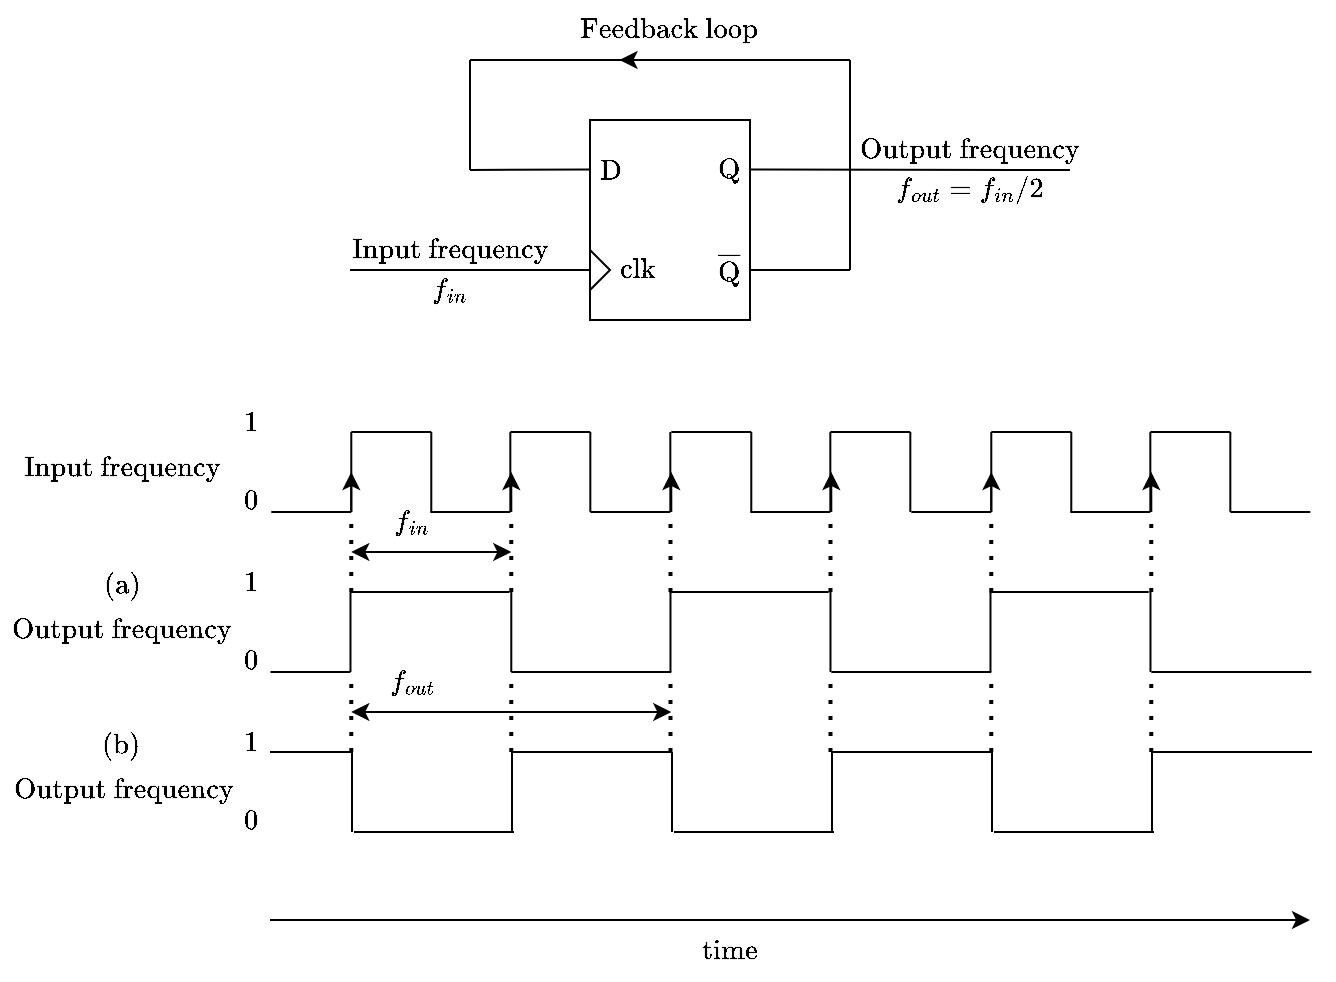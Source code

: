 <mxfile version="24.2.8" type="github">
  <diagram name="Seite-1" id="N6T7R8GPfPuLxDHAY0fQ">
    <mxGraphModel dx="875" dy="443" grid="1" gridSize="10" guides="1" tooltips="1" connect="1" arrows="1" fold="1" page="1" pageScale="1" pageWidth="827" pageHeight="1169" math="1" shadow="0">
      <root>
        <mxCell id="0" />
        <mxCell id="1" parent="0" />
        <mxCell id="-28Fn-hyhFflDtnvuSkC-10" value="" style="rounded=0;whiteSpace=wrap;html=1;" parent="1" vertex="1">
          <mxGeometry x="400" y="120" width="80" height="100" as="geometry" />
        </mxCell>
        <mxCell id="-28Fn-hyhFflDtnvuSkC-5" value="&lt;div&gt;$$\textrm{Q}$$&lt;/div&gt;" style="text;html=1;align=center;verticalAlign=middle;whiteSpace=wrap;rounded=0;" parent="1" vertex="1">
          <mxGeometry x="440" y="130" width="60" height="30" as="geometry" />
        </mxCell>
        <mxCell id="-28Fn-hyhFflDtnvuSkC-6" value="&lt;div&gt;$$\overline{\textrm{Q}}$$&lt;/div&gt;" style="text;html=1;align=center;verticalAlign=middle;whiteSpace=wrap;rounded=0;" parent="1" vertex="1">
          <mxGeometry x="440" y="180" width="60" height="30" as="geometry" />
        </mxCell>
        <mxCell id="-28Fn-hyhFflDtnvuSkC-11" value="" style="triangle;whiteSpace=wrap;html=1;rotation=0;" parent="1" vertex="1">
          <mxGeometry x="400" y="185" width="10" height="20" as="geometry" />
        </mxCell>
        <mxCell id="-28Fn-hyhFflDtnvuSkC-12" value="&lt;div&gt;$$\textrm{clk}$$&lt;/div&gt;" style="text;html=1;align=center;verticalAlign=middle;whiteSpace=wrap;rounded=0;" parent="1" vertex="1">
          <mxGeometry x="394" y="180" width="60" height="30" as="geometry" />
        </mxCell>
        <mxCell id="-28Fn-hyhFflDtnvuSkC-13" value="&lt;div&gt;$$\textrm{D}$$&lt;/div&gt;" style="text;html=1;align=center;verticalAlign=middle;whiteSpace=wrap;rounded=0;" parent="1" vertex="1">
          <mxGeometry x="380" y="130" width="60" height="30" as="geometry" />
        </mxCell>
        <mxCell id="-28Fn-hyhFflDtnvuSkC-14" value="" style="endArrow=none;html=1;rounded=0;" parent="1" edge="1">
          <mxGeometry width="50" height="50" relative="1" as="geometry">
            <mxPoint x="340" y="145" as="sourcePoint" />
            <mxPoint x="400" y="144.76" as="targetPoint" />
          </mxGeometry>
        </mxCell>
        <mxCell id="-28Fn-hyhFflDtnvuSkC-15" value="" style="endArrow=none;html=1;rounded=0;" parent="1" edge="1">
          <mxGeometry width="50" height="50" relative="1" as="geometry">
            <mxPoint x="340" y="90" as="sourcePoint" />
            <mxPoint x="340" y="145" as="targetPoint" />
            <Array as="points" />
          </mxGeometry>
        </mxCell>
        <mxCell id="-28Fn-hyhFflDtnvuSkC-16" value="" style="endArrow=none;html=1;rounded=0;" parent="1" edge="1">
          <mxGeometry width="50" height="50" relative="1" as="geometry">
            <mxPoint x="340" y="90" as="sourcePoint" />
            <mxPoint x="530" y="90" as="targetPoint" />
          </mxGeometry>
        </mxCell>
        <mxCell id="-28Fn-hyhFflDtnvuSkC-18" value="" style="endArrow=none;html=1;rounded=0;" parent="1" edge="1">
          <mxGeometry width="50" height="50" relative="1" as="geometry">
            <mxPoint x="530" y="195" as="sourcePoint" />
            <mxPoint x="530" y="90" as="targetPoint" />
          </mxGeometry>
        </mxCell>
        <mxCell id="-28Fn-hyhFflDtnvuSkC-19" value="" style="endArrow=none;html=1;rounded=0;" parent="1" edge="1">
          <mxGeometry width="50" height="50" relative="1" as="geometry">
            <mxPoint x="480" y="194.95" as="sourcePoint" />
            <mxPoint x="530" y="194.95" as="targetPoint" />
          </mxGeometry>
        </mxCell>
        <mxCell id="-28Fn-hyhFflDtnvuSkC-20" value="" style="endArrow=none;html=1;rounded=0;" parent="1" edge="1">
          <mxGeometry width="50" height="50" relative="1" as="geometry">
            <mxPoint x="280" y="195" as="sourcePoint" />
            <mxPoint x="400" y="195" as="targetPoint" />
          </mxGeometry>
        </mxCell>
        <mxCell id="-28Fn-hyhFflDtnvuSkC-21" value="" style="endArrow=none;html=1;rounded=0;" parent="1" edge="1">
          <mxGeometry width="50" height="50" relative="1" as="geometry">
            <mxPoint x="480" y="144.8" as="sourcePoint" />
            <mxPoint x="640" y="145" as="targetPoint" />
          </mxGeometry>
        </mxCell>
        <mxCell id="-28Fn-hyhFflDtnvuSkC-130" value="" style="group;rotation=-180;" parent="1" vertex="1" connectable="0">
          <mxGeometry x="130" y="440" width="641.28" height="40" as="geometry" />
        </mxCell>
        <mxCell id="-28Fn-hyhFflDtnvuSkC-109" value="" style="endArrow=none;html=1;rounded=0;" parent="-28Fn-hyhFflDtnvuSkC-130" edge="1">
          <mxGeometry width="50" height="50" relative="1" as="geometry">
            <mxPoint x="631" y="-4" as="sourcePoint" />
            <mxPoint x="590" y="-4" as="targetPoint" />
          </mxGeometry>
        </mxCell>
        <mxCell id="-28Fn-hyhFflDtnvuSkC-112" value="" style="endArrow=none;html=1;rounded=0;" parent="-28Fn-hyhFflDtnvuSkC-130" edge="1">
          <mxGeometry width="50" height="50" relative="1" as="geometry">
            <mxPoint x="591" y="-4" as="sourcePoint" />
            <mxPoint x="551" y="-4" as="targetPoint" />
          </mxGeometry>
        </mxCell>
        <mxCell id="-28Fn-hyhFflDtnvuSkC-113" value="" style="endArrow=none;html=1;rounded=0;" parent="-28Fn-hyhFflDtnvuSkC-130" edge="1">
          <mxGeometry width="50" height="50" relative="1" as="geometry">
            <mxPoint x="551" y="-4" as="sourcePoint" />
            <mxPoint x="551" y="36" as="targetPoint" />
          </mxGeometry>
        </mxCell>
        <mxCell id="-28Fn-hyhFflDtnvuSkC-114" value="" style="endArrow=none;html=1;rounded=0;" parent="-28Fn-hyhFflDtnvuSkC-130" edge="1">
          <mxGeometry width="50" height="50" relative="1" as="geometry">
            <mxPoint x="552" y="36" as="sourcePoint" />
            <mxPoint x="512" y="36" as="targetPoint" />
          </mxGeometry>
        </mxCell>
        <mxCell id="-28Fn-hyhFflDtnvuSkC-115" value="" style="endArrow=none;html=1;rounded=0;" parent="-28Fn-hyhFflDtnvuSkC-130" edge="1">
          <mxGeometry width="50" height="50" relative="1" as="geometry">
            <mxPoint x="471" y="36" as="sourcePoint" />
            <mxPoint x="471" y="-4" as="targetPoint" />
          </mxGeometry>
        </mxCell>
        <mxCell id="-28Fn-hyhFflDtnvuSkC-116" value="" style="endArrow=none;html=1;rounded=0;" parent="-28Fn-hyhFflDtnvuSkC-130" edge="1">
          <mxGeometry width="50" height="50" relative="1" as="geometry">
            <mxPoint x="512" y="36" as="sourcePoint" />
            <mxPoint x="472" y="36" as="targetPoint" />
          </mxGeometry>
        </mxCell>
        <mxCell id="-28Fn-hyhFflDtnvuSkC-117" value="" style="endArrow=none;html=1;rounded=0;" parent="-28Fn-hyhFflDtnvuSkC-130" edge="1">
          <mxGeometry width="50" height="50" relative="1" as="geometry">
            <mxPoint x="471" y="-4" as="sourcePoint" />
            <mxPoint x="430" y="-4" as="targetPoint" />
          </mxGeometry>
        </mxCell>
        <mxCell id="-28Fn-hyhFflDtnvuSkC-118" value="" style="endArrow=none;html=1;rounded=0;" parent="-28Fn-hyhFflDtnvuSkC-130" edge="1">
          <mxGeometry width="50" height="50" relative="1" as="geometry">
            <mxPoint x="431" y="-4" as="sourcePoint" />
            <mxPoint x="391" y="-4" as="targetPoint" />
          </mxGeometry>
        </mxCell>
        <mxCell id="-28Fn-hyhFflDtnvuSkC-119" value="" style="endArrow=none;html=1;rounded=0;" parent="-28Fn-hyhFflDtnvuSkC-130" edge="1">
          <mxGeometry width="50" height="50" relative="1" as="geometry">
            <mxPoint x="391" y="-4" as="sourcePoint" />
            <mxPoint x="391" y="36" as="targetPoint" />
          </mxGeometry>
        </mxCell>
        <mxCell id="-28Fn-hyhFflDtnvuSkC-120" value="" style="endArrow=none;html=1;rounded=0;" parent="-28Fn-hyhFflDtnvuSkC-130" edge="1">
          <mxGeometry width="50" height="50" relative="1" as="geometry">
            <mxPoint x="392" y="36" as="sourcePoint" />
            <mxPoint x="352" y="36" as="targetPoint" />
          </mxGeometry>
        </mxCell>
        <mxCell id="-28Fn-hyhFflDtnvuSkC-121" value="" style="endArrow=none;html=1;rounded=0;" parent="-28Fn-hyhFflDtnvuSkC-130" edge="1">
          <mxGeometry width="50" height="50" relative="1" as="geometry">
            <mxPoint x="311" y="36" as="sourcePoint" />
            <mxPoint x="311" y="-4" as="targetPoint" />
          </mxGeometry>
        </mxCell>
        <mxCell id="-28Fn-hyhFflDtnvuSkC-122" value="" style="endArrow=none;html=1;rounded=0;" parent="-28Fn-hyhFflDtnvuSkC-130" edge="1">
          <mxGeometry width="50" height="50" relative="1" as="geometry">
            <mxPoint x="352" y="36" as="sourcePoint" />
            <mxPoint x="312" y="36" as="targetPoint" />
          </mxGeometry>
        </mxCell>
        <mxCell id="-28Fn-hyhFflDtnvuSkC-123" value="" style="endArrow=none;html=1;rounded=0;" parent="-28Fn-hyhFflDtnvuSkC-130" edge="1">
          <mxGeometry width="50" height="50" relative="1" as="geometry">
            <mxPoint x="311" y="-4" as="sourcePoint" />
            <mxPoint x="270" y="-4" as="targetPoint" />
          </mxGeometry>
        </mxCell>
        <mxCell id="-28Fn-hyhFflDtnvuSkC-124" value="" style="endArrow=none;html=1;rounded=0;" parent="-28Fn-hyhFflDtnvuSkC-130" edge="1">
          <mxGeometry width="50" height="50" relative="1" as="geometry">
            <mxPoint x="271" y="-4" as="sourcePoint" />
            <mxPoint x="231" y="-4" as="targetPoint" />
          </mxGeometry>
        </mxCell>
        <mxCell id="-28Fn-hyhFflDtnvuSkC-125" value="" style="endArrow=none;html=1;rounded=0;" parent="-28Fn-hyhFflDtnvuSkC-130" edge="1">
          <mxGeometry width="50" height="50" relative="1" as="geometry">
            <mxPoint x="231" y="-4" as="sourcePoint" />
            <mxPoint x="231" y="36" as="targetPoint" />
          </mxGeometry>
        </mxCell>
        <mxCell id="-28Fn-hyhFflDtnvuSkC-126" value="" style="endArrow=none;html=1;rounded=0;" parent="-28Fn-hyhFflDtnvuSkC-130" edge="1">
          <mxGeometry width="50" height="50" relative="1" as="geometry">
            <mxPoint x="232" y="36" as="sourcePoint" />
            <mxPoint x="192" y="36" as="targetPoint" />
          </mxGeometry>
        </mxCell>
        <mxCell id="-28Fn-hyhFflDtnvuSkC-127" value="" style="endArrow=none;html=1;rounded=0;" parent="-28Fn-hyhFflDtnvuSkC-130" edge="1">
          <mxGeometry width="50" height="50" relative="1" as="geometry">
            <mxPoint x="151" y="36" as="sourcePoint" />
            <mxPoint x="151" y="-4" as="targetPoint" />
          </mxGeometry>
        </mxCell>
        <mxCell id="-28Fn-hyhFflDtnvuSkC-128" value="" style="endArrow=none;html=1;rounded=0;" parent="-28Fn-hyhFflDtnvuSkC-130" edge="1">
          <mxGeometry width="50" height="50" relative="1" as="geometry">
            <mxPoint x="192" y="36" as="sourcePoint" />
            <mxPoint x="152" y="36" as="targetPoint" />
          </mxGeometry>
        </mxCell>
        <mxCell id="-28Fn-hyhFflDtnvuSkC-129" value="" style="endArrow=none;html=1;rounded=0;" parent="-28Fn-hyhFflDtnvuSkC-130" edge="1">
          <mxGeometry width="50" height="50" relative="1" as="geometry">
            <mxPoint x="151" y="-4" as="sourcePoint" />
            <mxPoint x="110" y="-4" as="targetPoint" />
          </mxGeometry>
        </mxCell>
        <mxCell id="-28Fn-hyhFflDtnvuSkC-22" value="" style="endArrow=none;html=1;rounded=0;" parent="-28Fn-hyhFflDtnvuSkC-130" edge="1">
          <mxGeometry width="50" height="50" relative="1" as="geometry">
            <mxPoint x="150.64" y="-124" as="sourcePoint" />
            <mxPoint x="150.64" y="-164" as="targetPoint" />
          </mxGeometry>
        </mxCell>
        <mxCell id="-28Fn-hyhFflDtnvuSkC-23" value="" style="endArrow=none;html=1;rounded=0;" parent="-28Fn-hyhFflDtnvuSkC-130" edge="1">
          <mxGeometry width="50" height="50" relative="1" as="geometry">
            <mxPoint x="150.64" y="-164" as="sourcePoint" />
            <mxPoint x="190.64" y="-164" as="targetPoint" />
          </mxGeometry>
        </mxCell>
        <mxCell id="-28Fn-hyhFflDtnvuSkC-24" value="" style="endArrow=none;html=1;rounded=0;" parent="-28Fn-hyhFflDtnvuSkC-130" edge="1">
          <mxGeometry width="50" height="50" relative="1" as="geometry">
            <mxPoint x="190.64" y="-164" as="sourcePoint" />
            <mxPoint x="190.64" y="-124" as="targetPoint" />
          </mxGeometry>
        </mxCell>
        <mxCell id="-28Fn-hyhFflDtnvuSkC-30" value="" style="endArrow=none;html=1;rounded=0;" parent="-28Fn-hyhFflDtnvuSkC-130" edge="1">
          <mxGeometry width="50" height="50" relative="1" as="geometry">
            <mxPoint x="230.16" y="-124" as="sourcePoint" />
            <mxPoint x="230.16" y="-164" as="targetPoint" />
          </mxGeometry>
        </mxCell>
        <mxCell id="-28Fn-hyhFflDtnvuSkC-31" value="" style="endArrow=none;html=1;rounded=0;" parent="-28Fn-hyhFflDtnvuSkC-130" edge="1">
          <mxGeometry width="50" height="50" relative="1" as="geometry">
            <mxPoint x="230.16" y="-164" as="sourcePoint" />
            <mxPoint x="270.16" y="-164" as="targetPoint" />
          </mxGeometry>
        </mxCell>
        <mxCell id="-28Fn-hyhFflDtnvuSkC-32" value="" style="endArrow=none;html=1;rounded=0;" parent="-28Fn-hyhFflDtnvuSkC-130" edge="1">
          <mxGeometry width="50" height="50" relative="1" as="geometry">
            <mxPoint x="270.16" y="-164" as="sourcePoint" />
            <mxPoint x="270.16" y="-124" as="targetPoint" />
          </mxGeometry>
        </mxCell>
        <mxCell id="-28Fn-hyhFflDtnvuSkC-33" value="" style="endArrow=none;html=1;rounded=0;" parent="-28Fn-hyhFflDtnvuSkC-130" edge="1">
          <mxGeometry width="50" height="50" relative="1" as="geometry">
            <mxPoint x="270.16" y="-124" as="sourcePoint" />
            <mxPoint x="310.16" y="-124" as="targetPoint" />
          </mxGeometry>
        </mxCell>
        <mxCell id="-28Fn-hyhFflDtnvuSkC-34" value="" style="endArrow=none;html=1;rounded=0;" parent="-28Fn-hyhFflDtnvuSkC-130" edge="1">
          <mxGeometry width="50" height="50" relative="1" as="geometry">
            <mxPoint x="310.16" y="-124" as="sourcePoint" />
            <mxPoint x="310.16" y="-164" as="targetPoint" />
          </mxGeometry>
        </mxCell>
        <mxCell id="-28Fn-hyhFflDtnvuSkC-35" value="" style="endArrow=none;html=1;rounded=0;" parent="-28Fn-hyhFflDtnvuSkC-130" edge="1">
          <mxGeometry width="50" height="50" relative="1" as="geometry">
            <mxPoint x="190.16" y="-124" as="sourcePoint" />
            <mxPoint x="230.16" y="-124" as="targetPoint" />
          </mxGeometry>
        </mxCell>
        <mxCell id="-28Fn-hyhFflDtnvuSkC-40" value="" style="endArrow=none;html=1;rounded=0;" parent="-28Fn-hyhFflDtnvuSkC-130" edge="1">
          <mxGeometry width="50" height="50" relative="1" as="geometry">
            <mxPoint x="110.64" y="-124" as="sourcePoint" />
            <mxPoint x="150.64" y="-124" as="targetPoint" />
          </mxGeometry>
        </mxCell>
        <mxCell id="-28Fn-hyhFflDtnvuSkC-41" value="" style="endArrow=none;html=1;rounded=0;" parent="-28Fn-hyhFflDtnvuSkC-130" edge="1">
          <mxGeometry width="50" height="50" relative="1" as="geometry">
            <mxPoint x="310.64" y="-164" as="sourcePoint" />
            <mxPoint x="350.64" y="-164" as="targetPoint" />
          </mxGeometry>
        </mxCell>
        <mxCell id="-28Fn-hyhFflDtnvuSkC-42" value="" style="endArrow=none;html=1;rounded=0;" parent="-28Fn-hyhFflDtnvuSkC-130" edge="1">
          <mxGeometry width="50" height="50" relative="1" as="geometry">
            <mxPoint x="350.64" y="-164" as="sourcePoint" />
            <mxPoint x="350.64" y="-124" as="targetPoint" />
          </mxGeometry>
        </mxCell>
        <mxCell id="-28Fn-hyhFflDtnvuSkC-43" value="" style="endArrow=none;html=1;rounded=0;" parent="-28Fn-hyhFflDtnvuSkC-130" edge="1">
          <mxGeometry width="50" height="50" relative="1" as="geometry">
            <mxPoint x="390.16" y="-124" as="sourcePoint" />
            <mxPoint x="390.16" y="-164" as="targetPoint" />
          </mxGeometry>
        </mxCell>
        <mxCell id="-28Fn-hyhFflDtnvuSkC-44" value="" style="endArrow=none;html=1;rounded=0;" parent="-28Fn-hyhFflDtnvuSkC-130" edge="1">
          <mxGeometry width="50" height="50" relative="1" as="geometry">
            <mxPoint x="390.16" y="-164" as="sourcePoint" />
            <mxPoint x="430.16" y="-164" as="targetPoint" />
          </mxGeometry>
        </mxCell>
        <mxCell id="-28Fn-hyhFflDtnvuSkC-45" value="" style="endArrow=none;html=1;rounded=0;" parent="-28Fn-hyhFflDtnvuSkC-130" edge="1">
          <mxGeometry width="50" height="50" relative="1" as="geometry">
            <mxPoint x="430.16" y="-164" as="sourcePoint" />
            <mxPoint x="430.16" y="-124" as="targetPoint" />
          </mxGeometry>
        </mxCell>
        <mxCell id="-28Fn-hyhFflDtnvuSkC-46" value="" style="endArrow=none;html=1;rounded=0;" parent="-28Fn-hyhFflDtnvuSkC-130" edge="1">
          <mxGeometry width="50" height="50" relative="1" as="geometry">
            <mxPoint x="350.16" y="-124" as="sourcePoint" />
            <mxPoint x="390.16" y="-124" as="targetPoint" />
          </mxGeometry>
        </mxCell>
        <mxCell id="-28Fn-hyhFflDtnvuSkC-47" value="" style="endArrow=none;html=1;rounded=0;" parent="-28Fn-hyhFflDtnvuSkC-130" edge="1">
          <mxGeometry width="50" height="50" relative="1" as="geometry">
            <mxPoint x="470.64" y="-124" as="sourcePoint" />
            <mxPoint x="470.64" y="-164" as="targetPoint" />
          </mxGeometry>
        </mxCell>
        <mxCell id="-28Fn-hyhFflDtnvuSkC-48" value="" style="endArrow=none;html=1;rounded=0;" parent="-28Fn-hyhFflDtnvuSkC-130" edge="1">
          <mxGeometry width="50" height="50" relative="1" as="geometry">
            <mxPoint x="470.64" y="-164" as="sourcePoint" />
            <mxPoint x="510.64" y="-164" as="targetPoint" />
          </mxGeometry>
        </mxCell>
        <mxCell id="-28Fn-hyhFflDtnvuSkC-49" value="" style="endArrow=none;html=1;rounded=0;" parent="-28Fn-hyhFflDtnvuSkC-130" edge="1">
          <mxGeometry width="50" height="50" relative="1" as="geometry">
            <mxPoint x="510.64" y="-164" as="sourcePoint" />
            <mxPoint x="510.64" y="-124" as="targetPoint" />
          </mxGeometry>
        </mxCell>
        <mxCell id="-28Fn-hyhFflDtnvuSkC-50" value="" style="endArrow=none;html=1;rounded=0;" parent="-28Fn-hyhFflDtnvuSkC-130" edge="1">
          <mxGeometry width="50" height="50" relative="1" as="geometry">
            <mxPoint x="550.16" y="-124" as="sourcePoint" />
            <mxPoint x="550.16" y="-164" as="targetPoint" />
          </mxGeometry>
        </mxCell>
        <mxCell id="-28Fn-hyhFflDtnvuSkC-51" value="" style="endArrow=none;html=1;rounded=0;" parent="-28Fn-hyhFflDtnvuSkC-130" edge="1">
          <mxGeometry width="50" height="50" relative="1" as="geometry">
            <mxPoint x="550.16" y="-164" as="sourcePoint" />
            <mxPoint x="590.16" y="-164" as="targetPoint" />
          </mxGeometry>
        </mxCell>
        <mxCell id="-28Fn-hyhFflDtnvuSkC-52" value="" style="endArrow=none;html=1;rounded=0;" parent="-28Fn-hyhFflDtnvuSkC-130" edge="1">
          <mxGeometry width="50" height="50" relative="1" as="geometry">
            <mxPoint x="590.16" y="-164" as="sourcePoint" />
            <mxPoint x="590.16" y="-124" as="targetPoint" />
          </mxGeometry>
        </mxCell>
        <mxCell id="-28Fn-hyhFflDtnvuSkC-53" value="" style="endArrow=none;html=1;rounded=0;" parent="-28Fn-hyhFflDtnvuSkC-130" edge="1">
          <mxGeometry width="50" height="50" relative="1" as="geometry">
            <mxPoint x="590.16" y="-124" as="sourcePoint" />
            <mxPoint x="630.16" y="-124" as="targetPoint" />
          </mxGeometry>
        </mxCell>
        <mxCell id="-28Fn-hyhFflDtnvuSkC-55" value="" style="endArrow=none;html=1;rounded=0;" parent="-28Fn-hyhFflDtnvuSkC-130" edge="1">
          <mxGeometry width="50" height="50" relative="1" as="geometry">
            <mxPoint x="510.16" y="-124" as="sourcePoint" />
            <mxPoint x="550.16" y="-124" as="targetPoint" />
          </mxGeometry>
        </mxCell>
        <mxCell id="-28Fn-hyhFflDtnvuSkC-56" value="" style="endArrow=none;html=1;rounded=0;" parent="-28Fn-hyhFflDtnvuSkC-130" edge="1">
          <mxGeometry width="50" height="50" relative="1" as="geometry">
            <mxPoint x="430.64" y="-124" as="sourcePoint" />
            <mxPoint x="470.64" y="-124" as="targetPoint" />
          </mxGeometry>
        </mxCell>
        <mxCell id="-28Fn-hyhFflDtnvuSkC-63" value="" style="endArrow=classic;html=1;rounded=0;" parent="-28Fn-hyhFflDtnvuSkC-130" edge="1">
          <mxGeometry width="50" height="50" relative="1" as="geometry">
            <mxPoint x="150.64" y="-124" as="sourcePoint" />
            <mxPoint x="150.64" y="-144" as="targetPoint" />
          </mxGeometry>
        </mxCell>
        <mxCell id="-28Fn-hyhFflDtnvuSkC-64" value="" style="endArrow=classic;html=1;rounded=0;" parent="-28Fn-hyhFflDtnvuSkC-130" edge="1">
          <mxGeometry width="50" height="50" relative="1" as="geometry">
            <mxPoint x="230.64" y="-124" as="sourcePoint" />
            <mxPoint x="230.64" y="-144" as="targetPoint" />
          </mxGeometry>
        </mxCell>
        <mxCell id="-28Fn-hyhFflDtnvuSkC-65" value="" style="endArrow=classic;html=1;rounded=0;" parent="-28Fn-hyhFflDtnvuSkC-130" edge="1">
          <mxGeometry width="50" height="50" relative="1" as="geometry">
            <mxPoint x="310.64" y="-124" as="sourcePoint" />
            <mxPoint x="310.64" y="-144" as="targetPoint" />
          </mxGeometry>
        </mxCell>
        <mxCell id="-28Fn-hyhFflDtnvuSkC-66" value="" style="endArrow=classic;html=1;rounded=0;" parent="-28Fn-hyhFflDtnvuSkC-130" edge="1">
          <mxGeometry width="50" height="50" relative="1" as="geometry">
            <mxPoint x="390.64" y="-124" as="sourcePoint" />
            <mxPoint x="390.64" y="-144" as="targetPoint" />
          </mxGeometry>
        </mxCell>
        <mxCell id="-28Fn-hyhFflDtnvuSkC-67" value="" style="endArrow=classic;html=1;rounded=0;" parent="-28Fn-hyhFflDtnvuSkC-130" edge="1">
          <mxGeometry width="50" height="50" relative="1" as="geometry">
            <mxPoint x="470.64" y="-124" as="sourcePoint" />
            <mxPoint x="470.64" y="-144" as="targetPoint" />
          </mxGeometry>
        </mxCell>
        <mxCell id="-28Fn-hyhFflDtnvuSkC-68" value="" style="endArrow=classic;html=1;rounded=0;" parent="-28Fn-hyhFflDtnvuSkC-130" edge="1">
          <mxGeometry width="50" height="50" relative="1" as="geometry">
            <mxPoint x="550.64" y="-124" as="sourcePoint" />
            <mxPoint x="550.64" y="-144" as="targetPoint" />
          </mxGeometry>
        </mxCell>
        <mxCell id="-28Fn-hyhFflDtnvuSkC-70" value="" style="endArrow=none;html=1;rounded=0;" parent="-28Fn-hyhFflDtnvuSkC-130" edge="1">
          <mxGeometry width="50" height="50" relative="1" as="geometry">
            <mxPoint x="150.24" y="-44" as="sourcePoint" />
            <mxPoint x="150.24" y="-84" as="targetPoint" />
          </mxGeometry>
        </mxCell>
        <mxCell id="-28Fn-hyhFflDtnvuSkC-71" value="" style="endArrow=none;html=1;rounded=0;" parent="-28Fn-hyhFflDtnvuSkC-130" edge="1">
          <mxGeometry width="50" height="50" relative="1" as="geometry">
            <mxPoint x="150.24" y="-84" as="sourcePoint" />
            <mxPoint x="190.24" y="-84" as="targetPoint" />
          </mxGeometry>
        </mxCell>
        <mxCell id="-28Fn-hyhFflDtnvuSkC-75" value="" style="endArrow=none;html=1;rounded=0;" parent="-28Fn-hyhFflDtnvuSkC-130" edge="1">
          <mxGeometry width="50" height="50" relative="1" as="geometry">
            <mxPoint x="230.64" y="-84" as="sourcePoint" />
            <mxPoint x="230.64" y="-44" as="targetPoint" />
          </mxGeometry>
        </mxCell>
        <mxCell id="-28Fn-hyhFflDtnvuSkC-76" value="" style="endArrow=none;html=1;rounded=0;" parent="-28Fn-hyhFflDtnvuSkC-130" edge="1">
          <mxGeometry width="50" height="50" relative="1" as="geometry">
            <mxPoint x="230.64" y="-44" as="sourcePoint" />
            <mxPoint x="271.52" y="-44" as="targetPoint" />
          </mxGeometry>
        </mxCell>
        <mxCell id="-28Fn-hyhFflDtnvuSkC-78" value="" style="endArrow=none;html=1;rounded=0;" parent="-28Fn-hyhFflDtnvuSkC-130" edge="1">
          <mxGeometry width="50" height="50" relative="1" as="geometry">
            <mxPoint x="189.76" y="-84" as="sourcePoint" />
            <mxPoint x="229.76" y="-84" as="targetPoint" />
          </mxGeometry>
        </mxCell>
        <mxCell id="-28Fn-hyhFflDtnvuSkC-79" value="" style="endArrow=none;html=1;rounded=0;" parent="-28Fn-hyhFflDtnvuSkC-130" edge="1">
          <mxGeometry width="50" height="50" relative="1" as="geometry">
            <mxPoint x="110.24" y="-44" as="sourcePoint" />
            <mxPoint x="150.24" y="-44" as="targetPoint" />
          </mxGeometry>
        </mxCell>
        <mxCell id="-28Fn-hyhFflDtnvuSkC-80" value="" style="endArrow=none;html=1;rounded=0;" parent="-28Fn-hyhFflDtnvuSkC-130" edge="1">
          <mxGeometry width="50" height="50" relative="1" as="geometry">
            <mxPoint x="270.64" y="-44" as="sourcePoint" />
            <mxPoint x="310.64" y="-44" as="targetPoint" />
          </mxGeometry>
        </mxCell>
        <mxCell id="-28Fn-hyhFflDtnvuSkC-82" value="" style="endArrow=none;html=1;rounded=0;" parent="-28Fn-hyhFflDtnvuSkC-130" edge="1">
          <mxGeometry width="50" height="50" relative="1" as="geometry">
            <mxPoint x="310.24" y="-44" as="sourcePoint" />
            <mxPoint x="310.24" y="-84" as="targetPoint" />
          </mxGeometry>
        </mxCell>
        <mxCell id="-28Fn-hyhFflDtnvuSkC-89" value="" style="endArrow=none;html=1;rounded=0;" parent="-28Fn-hyhFflDtnvuSkC-130" edge="1">
          <mxGeometry width="50" height="50" relative="1" as="geometry">
            <mxPoint x="309.84" y="-84" as="sourcePoint" />
            <mxPoint x="349.84" y="-84" as="targetPoint" />
          </mxGeometry>
        </mxCell>
        <mxCell id="-28Fn-hyhFflDtnvuSkC-90" value="" style="endArrow=none;html=1;rounded=0;" parent="-28Fn-hyhFflDtnvuSkC-130" edge="1">
          <mxGeometry width="50" height="50" relative="1" as="geometry">
            <mxPoint x="390.24" y="-84" as="sourcePoint" />
            <mxPoint x="390.24" y="-44" as="targetPoint" />
          </mxGeometry>
        </mxCell>
        <mxCell id="-28Fn-hyhFflDtnvuSkC-91" value="" style="endArrow=none;html=1;rounded=0;" parent="-28Fn-hyhFflDtnvuSkC-130" edge="1">
          <mxGeometry width="50" height="50" relative="1" as="geometry">
            <mxPoint x="349.36" y="-84" as="sourcePoint" />
            <mxPoint x="389.36" y="-84" as="targetPoint" />
          </mxGeometry>
        </mxCell>
        <mxCell id="-28Fn-hyhFflDtnvuSkC-92" value="" style="endArrow=none;html=1;rounded=0;" parent="-28Fn-hyhFflDtnvuSkC-130" edge="1">
          <mxGeometry width="50" height="50" relative="1" as="geometry">
            <mxPoint x="390.64" y="-44" as="sourcePoint" />
            <mxPoint x="431.52" y="-44" as="targetPoint" />
          </mxGeometry>
        </mxCell>
        <mxCell id="-28Fn-hyhFflDtnvuSkC-93" value="" style="endArrow=none;html=1;rounded=0;" parent="-28Fn-hyhFflDtnvuSkC-130" edge="1">
          <mxGeometry width="50" height="50" relative="1" as="geometry">
            <mxPoint x="430.64" y="-44" as="sourcePoint" />
            <mxPoint x="470.64" y="-44" as="targetPoint" />
          </mxGeometry>
        </mxCell>
        <mxCell id="-28Fn-hyhFflDtnvuSkC-94" value="" style="endArrow=none;html=1;rounded=0;" parent="-28Fn-hyhFflDtnvuSkC-130" edge="1">
          <mxGeometry width="50" height="50" relative="1" as="geometry">
            <mxPoint x="470.24" y="-44" as="sourcePoint" />
            <mxPoint x="470.24" y="-84" as="targetPoint" />
          </mxGeometry>
        </mxCell>
        <mxCell id="-28Fn-hyhFflDtnvuSkC-95" value="" style="endArrow=none;html=1;rounded=0;" parent="-28Fn-hyhFflDtnvuSkC-130" edge="1">
          <mxGeometry width="50" height="50" relative="1" as="geometry">
            <mxPoint x="469.84" y="-84" as="sourcePoint" />
            <mxPoint x="509.84" y="-84" as="targetPoint" />
          </mxGeometry>
        </mxCell>
        <mxCell id="-28Fn-hyhFflDtnvuSkC-96" value="" style="endArrow=none;html=1;rounded=0;" parent="-28Fn-hyhFflDtnvuSkC-130" edge="1">
          <mxGeometry width="50" height="50" relative="1" as="geometry">
            <mxPoint x="550.24" y="-84" as="sourcePoint" />
            <mxPoint x="550.24" y="-44" as="targetPoint" />
          </mxGeometry>
        </mxCell>
        <mxCell id="-28Fn-hyhFflDtnvuSkC-97" value="" style="endArrow=none;html=1;rounded=0;" parent="-28Fn-hyhFflDtnvuSkC-130" edge="1">
          <mxGeometry width="50" height="50" relative="1" as="geometry">
            <mxPoint x="509.36" y="-84" as="sourcePoint" />
            <mxPoint x="549.36" y="-84" as="targetPoint" />
          </mxGeometry>
        </mxCell>
        <mxCell id="-28Fn-hyhFflDtnvuSkC-98" value="" style="endArrow=none;html=1;rounded=0;" parent="-28Fn-hyhFflDtnvuSkC-130" edge="1">
          <mxGeometry width="50" height="50" relative="1" as="geometry">
            <mxPoint x="550.64" y="-44" as="sourcePoint" />
            <mxPoint x="591.52" y="-44" as="targetPoint" />
          </mxGeometry>
        </mxCell>
        <mxCell id="-28Fn-hyhFflDtnvuSkC-99" value="" style="endArrow=none;html=1;rounded=0;" parent="-28Fn-hyhFflDtnvuSkC-130" edge="1">
          <mxGeometry width="50" height="50" relative="1" as="geometry">
            <mxPoint x="590.64" y="-44" as="sourcePoint" />
            <mxPoint x="630.64" y="-44" as="targetPoint" />
          </mxGeometry>
        </mxCell>
        <mxCell id="-28Fn-hyhFflDtnvuSkC-179" value="&lt;div&gt;$$f_{out}$$&lt;/div&gt;" style="text;html=1;align=center;verticalAlign=middle;whiteSpace=wrap;rounded=0;" parent="-28Fn-hyhFflDtnvuSkC-130" vertex="1">
          <mxGeometry x="150.64" y="-54" width="60" height="30" as="geometry" />
        </mxCell>
        <mxCell id="-28Fn-hyhFflDtnvuSkC-133" value="" style="endArrow=none;dashed=1;html=1;dashPattern=1 3;strokeWidth=2;rounded=0;" parent="-28Fn-hyhFflDtnvuSkC-130" edge="1">
          <mxGeometry width="50" height="50" relative="1" as="geometry">
            <mxPoint x="150.64" y="-84" as="sourcePoint" />
            <mxPoint x="150.64" y="-124" as="targetPoint" />
          </mxGeometry>
        </mxCell>
        <mxCell id="-28Fn-hyhFflDtnvuSkC-134" value="" style="endArrow=none;dashed=1;html=1;dashPattern=1 3;strokeWidth=2;rounded=0;" parent="-28Fn-hyhFflDtnvuSkC-130" edge="1">
          <mxGeometry width="50" height="50" relative="1" as="geometry">
            <mxPoint x="230.64" y="-84" as="sourcePoint" />
            <mxPoint x="230.64" y="-124" as="targetPoint" />
          </mxGeometry>
        </mxCell>
        <mxCell id="-28Fn-hyhFflDtnvuSkC-135" value="" style="endArrow=none;dashed=1;html=1;dashPattern=1 3;strokeWidth=2;rounded=0;" parent="-28Fn-hyhFflDtnvuSkC-130" edge="1">
          <mxGeometry width="50" height="50" relative="1" as="geometry">
            <mxPoint x="150.64" y="-4" as="sourcePoint" />
            <mxPoint x="150.64" y="-44" as="targetPoint" />
          </mxGeometry>
        </mxCell>
        <mxCell id="-28Fn-hyhFflDtnvuSkC-136" value="" style="endArrow=none;dashed=1;html=1;dashPattern=1 3;strokeWidth=2;rounded=0;" parent="-28Fn-hyhFflDtnvuSkC-130" edge="1">
          <mxGeometry width="50" height="50" relative="1" as="geometry">
            <mxPoint x="230.64" y="-4" as="sourcePoint" />
            <mxPoint x="230.64" y="-44" as="targetPoint" />
          </mxGeometry>
        </mxCell>
        <mxCell id="-28Fn-hyhFflDtnvuSkC-137" value="" style="endArrow=none;dashed=1;html=1;dashPattern=1 3;strokeWidth=2;rounded=0;" parent="-28Fn-hyhFflDtnvuSkC-130" edge="1">
          <mxGeometry width="50" height="50" relative="1" as="geometry">
            <mxPoint x="310.24" y="-84" as="sourcePoint" />
            <mxPoint x="310.24" y="-124" as="targetPoint" />
          </mxGeometry>
        </mxCell>
        <mxCell id="-28Fn-hyhFflDtnvuSkC-138" value="" style="endArrow=none;dashed=1;html=1;dashPattern=1 3;strokeWidth=2;rounded=0;" parent="-28Fn-hyhFflDtnvuSkC-130" edge="1">
          <mxGeometry width="50" height="50" relative="1" as="geometry">
            <mxPoint x="390.24" y="-84" as="sourcePoint" />
            <mxPoint x="390.24" y="-124" as="targetPoint" />
          </mxGeometry>
        </mxCell>
        <mxCell id="-28Fn-hyhFflDtnvuSkC-139" value="" style="endArrow=none;dashed=1;html=1;dashPattern=1 3;strokeWidth=2;rounded=0;" parent="-28Fn-hyhFflDtnvuSkC-130" edge="1">
          <mxGeometry width="50" height="50" relative="1" as="geometry">
            <mxPoint x="310.24" y="-4" as="sourcePoint" />
            <mxPoint x="310.24" y="-44" as="targetPoint" />
          </mxGeometry>
        </mxCell>
        <mxCell id="-28Fn-hyhFflDtnvuSkC-140" value="" style="endArrow=none;dashed=1;html=1;dashPattern=1 3;strokeWidth=2;rounded=0;" parent="-28Fn-hyhFflDtnvuSkC-130" edge="1">
          <mxGeometry width="50" height="50" relative="1" as="geometry">
            <mxPoint x="390.24" y="-4" as="sourcePoint" />
            <mxPoint x="390.24" y="-44" as="targetPoint" />
          </mxGeometry>
        </mxCell>
        <mxCell id="-28Fn-hyhFflDtnvuSkC-141" value="" style="endArrow=none;dashed=1;html=1;dashPattern=1 3;strokeWidth=2;rounded=0;" parent="-28Fn-hyhFflDtnvuSkC-130" edge="1">
          <mxGeometry width="50" height="50" relative="1" as="geometry">
            <mxPoint x="470.64" y="-84" as="sourcePoint" />
            <mxPoint x="470.64" y="-124" as="targetPoint" />
          </mxGeometry>
        </mxCell>
        <mxCell id="-28Fn-hyhFflDtnvuSkC-142" value="" style="endArrow=none;dashed=1;html=1;dashPattern=1 3;strokeWidth=2;rounded=0;" parent="-28Fn-hyhFflDtnvuSkC-130" edge="1">
          <mxGeometry width="50" height="50" relative="1" as="geometry">
            <mxPoint x="550.64" y="-84" as="sourcePoint" />
            <mxPoint x="550.64" y="-124" as="targetPoint" />
          </mxGeometry>
        </mxCell>
        <mxCell id="-28Fn-hyhFflDtnvuSkC-143" value="" style="endArrow=none;dashed=1;html=1;dashPattern=1 3;strokeWidth=2;rounded=0;" parent="-28Fn-hyhFflDtnvuSkC-130" edge="1">
          <mxGeometry width="50" height="50" relative="1" as="geometry">
            <mxPoint x="470.64" y="-4" as="sourcePoint" />
            <mxPoint x="470.64" y="-44" as="targetPoint" />
          </mxGeometry>
        </mxCell>
        <mxCell id="-28Fn-hyhFflDtnvuSkC-144" value="" style="endArrow=none;dashed=1;html=1;dashPattern=1 3;strokeWidth=2;rounded=0;" parent="-28Fn-hyhFflDtnvuSkC-130" edge="1">
          <mxGeometry width="50" height="50" relative="1" as="geometry">
            <mxPoint x="550.64" y="-4" as="sourcePoint" />
            <mxPoint x="550.64" y="-44" as="targetPoint" />
          </mxGeometry>
        </mxCell>
        <mxCell id="-28Fn-hyhFflDtnvuSkC-151" value="&lt;div&gt;$$1$$&lt;/div&gt;" style="text;html=1;align=center;verticalAlign=middle;whiteSpace=wrap;rounded=0;" parent="-28Fn-hyhFflDtnvuSkC-130" vertex="1">
          <mxGeometry x="90.64" y="-179" width="20" height="20" as="geometry" />
        </mxCell>
        <mxCell id="-28Fn-hyhFflDtnvuSkC-152" value="&lt;div&gt;$$0$$&lt;/div&gt;" style="text;html=1;align=center;verticalAlign=middle;whiteSpace=wrap;rounded=0;" parent="-28Fn-hyhFflDtnvuSkC-130" vertex="1">
          <mxGeometry x="90.64" y="-140" width="20" height="20" as="geometry" />
        </mxCell>
        <mxCell id="-28Fn-hyhFflDtnvuSkC-157" value="&lt;div&gt;$$1$$&lt;/div&gt;" style="text;html=1;align=center;verticalAlign=middle;whiteSpace=wrap;rounded=0;" parent="-28Fn-hyhFflDtnvuSkC-130" vertex="1">
          <mxGeometry x="90.64" y="-99" width="20" height="20" as="geometry" />
        </mxCell>
        <mxCell id="-28Fn-hyhFflDtnvuSkC-158" value="&lt;div&gt;$$0$$&lt;/div&gt;" style="text;html=1;align=center;verticalAlign=middle;whiteSpace=wrap;rounded=0;" parent="-28Fn-hyhFflDtnvuSkC-130" vertex="1">
          <mxGeometry x="90.64" y="-60" width="20" height="20" as="geometry" />
        </mxCell>
        <mxCell id="-28Fn-hyhFflDtnvuSkC-163" value="&lt;div&gt;$$1$$&lt;/div&gt;" style="text;html=1;align=center;verticalAlign=middle;whiteSpace=wrap;rounded=0;" parent="-28Fn-hyhFflDtnvuSkC-130" vertex="1">
          <mxGeometry x="90.64" y="-19" width="20" height="20" as="geometry" />
        </mxCell>
        <mxCell id="-28Fn-hyhFflDtnvuSkC-164" value="&lt;div&gt;$$0$$&lt;/div&gt;" style="text;html=1;align=center;verticalAlign=middle;whiteSpace=wrap;rounded=0;" parent="-28Fn-hyhFflDtnvuSkC-130" vertex="1">
          <mxGeometry x="90.64" y="20" width="20" height="20" as="geometry" />
        </mxCell>
        <mxCell id="-28Fn-hyhFflDtnvuSkC-175" value="" style="endArrow=classic;startArrow=classic;html=1;rounded=0;exitX=0;exitY=1;exitDx=0;exitDy=0;" parent="-28Fn-hyhFflDtnvuSkC-130" source="-28Fn-hyhFflDtnvuSkC-177" edge="1">
          <mxGeometry width="50" height="50" relative="1" as="geometry">
            <mxPoint x="150.64" y="-104" as="sourcePoint" />
            <mxPoint x="230.64" y="-104" as="targetPoint" />
          </mxGeometry>
        </mxCell>
        <mxCell id="-28Fn-hyhFflDtnvuSkC-176" value="" style="endArrow=classic;startArrow=classic;html=1;rounded=0;" parent="-28Fn-hyhFflDtnvuSkC-130" edge="1">
          <mxGeometry width="50" height="50" relative="1" as="geometry">
            <mxPoint x="150.64" y="-24" as="sourcePoint" />
            <mxPoint x="310.64" y="-24" as="targetPoint" />
          </mxGeometry>
        </mxCell>
        <mxCell id="-28Fn-hyhFflDtnvuSkC-178" value="" style="endArrow=classic;startArrow=classic;html=1;rounded=0;" parent="-28Fn-hyhFflDtnvuSkC-130" target="-28Fn-hyhFflDtnvuSkC-177" edge="1">
          <mxGeometry width="50" height="50" relative="1" as="geometry">
            <mxPoint x="150.64" y="-104" as="sourcePoint" />
            <mxPoint x="230.64" y="-104" as="targetPoint" />
          </mxGeometry>
        </mxCell>
        <mxCell id="-28Fn-hyhFflDtnvuSkC-177" value="&lt;div&gt;$$f_{in}$$&lt;/div&gt;" style="text;html=1;align=center;verticalAlign=middle;whiteSpace=wrap;rounded=0;" parent="-28Fn-hyhFflDtnvuSkC-130" vertex="1">
          <mxGeometry x="150.64" y="-134" width="60" height="30" as="geometry" />
        </mxCell>
        <mxCell id="-28Fn-hyhFflDtnvuSkC-187" value="&lt;div&gt;$$\textrm{Output frequency}$$&lt;/div&gt;" style="text;html=1;align=center;verticalAlign=middle;whiteSpace=wrap;rounded=0;" parent="-28Fn-hyhFflDtnvuSkC-130" vertex="1">
          <mxGeometry x="-23" width="120" height="30" as="geometry" />
        </mxCell>
        <mxCell id="-28Fn-hyhFflDtnvuSkC-150" value="" style="endArrow=classic;html=1;rounded=0;" parent="1" edge="1">
          <mxGeometry width="50" height="50" relative="1" as="geometry">
            <mxPoint x="464.76" y="90" as="sourcePoint" />
            <mxPoint x="414.76" y="90" as="targetPoint" />
          </mxGeometry>
        </mxCell>
        <mxCell id="-28Fn-hyhFflDtnvuSkC-170" value="&lt;div&gt;$$\textrm{Feedback loop}$$&lt;/div&gt;" style="text;html=1;align=center;verticalAlign=middle;whiteSpace=wrap;rounded=0;" parent="1" vertex="1">
          <mxGeometry x="409.76" y="60" width="60" height="30" as="geometry" />
        </mxCell>
        <mxCell id="-28Fn-hyhFflDtnvuSkC-171" value="&lt;div&gt;$$\textrm{Input frequency}$$&lt;/div&gt;" style="text;html=1;align=center;verticalAlign=middle;whiteSpace=wrap;rounded=0;" parent="1" vertex="1">
          <mxGeometry x="300" y="170" width="60" height="30" as="geometry" />
        </mxCell>
        <mxCell id="-28Fn-hyhFflDtnvuSkC-172" value="&lt;div&gt;$$f_{in}$$&lt;/div&gt;" style="text;html=1;align=center;verticalAlign=middle;whiteSpace=wrap;rounded=0;" parent="1" vertex="1">
          <mxGeometry x="300" y="190" width="60" height="30" as="geometry" />
        </mxCell>
        <mxCell id="-28Fn-hyhFflDtnvuSkC-173" value="&lt;div&gt;$$\textrm{Output frequency}$$&lt;/div&gt;" style="text;html=1;align=center;verticalAlign=middle;whiteSpace=wrap;rounded=0;" parent="1" vertex="1">
          <mxGeometry x="560" y="120" width="60" height="30" as="geometry" />
        </mxCell>
        <mxCell id="-28Fn-hyhFflDtnvuSkC-174" value="&lt;div&gt;$$f_{out} = f_{in} / 2$$&lt;/div&gt;" style="text;html=1;align=center;verticalAlign=middle;whiteSpace=wrap;rounded=0;" parent="1" vertex="1">
          <mxGeometry x="560" y="140" width="60" height="30" as="geometry" />
        </mxCell>
        <mxCell id="-28Fn-hyhFflDtnvuSkC-181" value="" style="endArrow=classic;html=1;rounded=0;" parent="1" edge="1">
          <mxGeometry width="50" height="50" relative="1" as="geometry">
            <mxPoint x="240" y="520" as="sourcePoint" />
            <mxPoint x="760" y="520" as="targetPoint" />
          </mxGeometry>
        </mxCell>
        <mxCell id="-28Fn-hyhFflDtnvuSkC-184" value="&lt;div&gt;$$\textrm{time}$$&lt;/div&gt;" style="text;html=1;align=center;verticalAlign=middle;whiteSpace=wrap;rounded=0;" parent="1" vertex="1">
          <mxGeometry x="440" y="520" width="60" height="30" as="geometry" />
        </mxCell>
        <mxCell id="-28Fn-hyhFflDtnvuSkC-185" value="&lt;div&gt;$$\textrm{Input frequency}$$&lt;/div&gt;" style="text;html=1;align=center;verticalAlign=middle;whiteSpace=wrap;rounded=0;" parent="1" vertex="1">
          <mxGeometry x="110.64" y="261" width="110" height="65" as="geometry" />
        </mxCell>
        <mxCell id="-28Fn-hyhFflDtnvuSkC-186" value="&lt;div&gt;$$\textrm{Output frequency}$$&lt;/div&gt;" style="text;html=1;align=center;verticalAlign=middle;whiteSpace=wrap;rounded=0;" parent="1" vertex="1">
          <mxGeometry x="105.64" y="360" width="120" height="30" as="geometry" />
        </mxCell>
        <mxCell id="-28Fn-hyhFflDtnvuSkC-188" value="&lt;div&gt;$$\textrm{(a)}$$&lt;/div&gt;" style="text;html=1;align=center;verticalAlign=middle;whiteSpace=wrap;rounded=0;" parent="1" vertex="1">
          <mxGeometry x="156.64" y="345" width="18" height="15" as="geometry" />
        </mxCell>
        <mxCell id="-28Fn-hyhFflDtnvuSkC-189" value="&lt;div&gt;$$\textrm{(b)}$$&lt;/div&gt;" style="text;html=1;align=center;verticalAlign=middle;whiteSpace=wrap;rounded=0;" parent="1" vertex="1">
          <mxGeometry x="150.64" y="425" width="30" height="15" as="geometry" />
        </mxCell>
      </root>
    </mxGraphModel>
  </diagram>
</mxfile>
